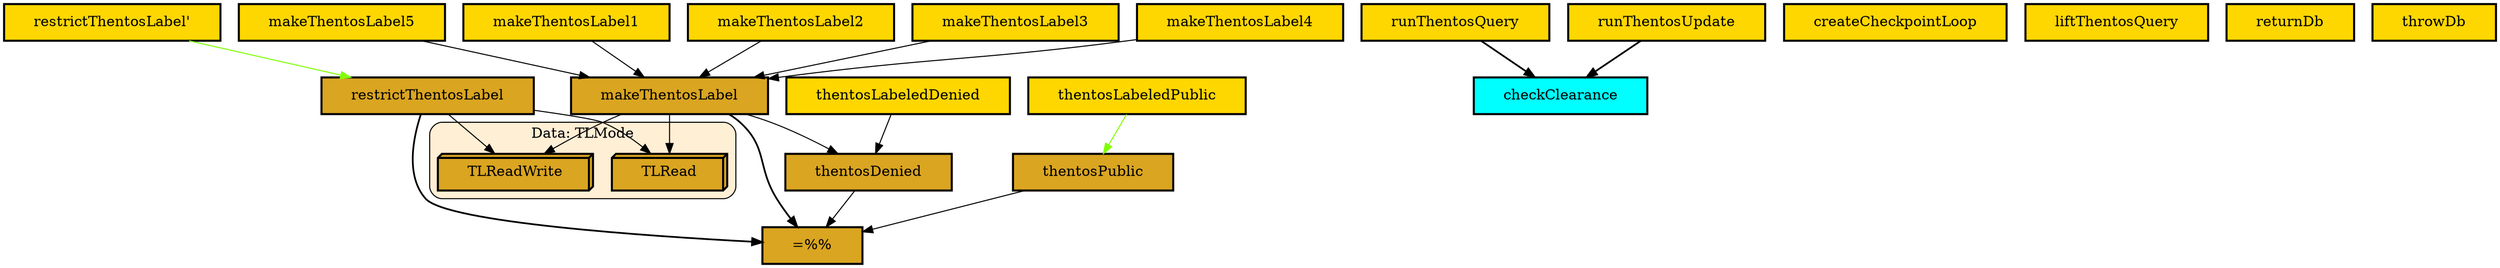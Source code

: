 digraph "Diagram of: Thentos.DB.Core" {
    node [margin="0.4,0.1"
         ,style=filled];
    subgraph cluster_Data_TLMode {
        graph [label="Data: TLMode"
              ,style="filled,rounded"
              ,fillcolor=papayawhip];
        2 [label=TLRead
          ,shape=box3d
          ,fillcolor=goldenrod
          ,style="filled,bold"];
        3 [label=TLReadWrite
          ,shape=box3d
          ,fillcolor=goldenrod
          ,style="filled,bold"];
    }
    1 [label="=%%"
      ,shape=box
      ,fillcolor=goldenrod
      ,style="filled,bold"];
    4 [label=checkClearance
      ,shape=box
      ,fillcolor=cyan
      ,style="filled,bold"];
    5 [label=createCheckpointLoop
      ,shape=box
      ,fillcolor=gold
      ,style="filled,bold"];
    6 [label=liftThentosQuery
      ,shape=box
      ,fillcolor=gold
      ,style="filled,bold"];
    7 [label=makeThentosLabel
      ,shape=box
      ,fillcolor=goldenrod
      ,style="filled,bold"];
    8 [label=makeThentosLabel1
      ,shape=box
      ,fillcolor=gold
      ,style="filled,bold"];
    9 [label=makeThentosLabel2
      ,shape=box
      ,fillcolor=gold
      ,style="filled,bold"];
    10 [label=makeThentosLabel3
       ,shape=box
       ,fillcolor=gold
       ,style="filled,bold"];
    11 [label=makeThentosLabel4
       ,shape=box
       ,fillcolor=gold
       ,style="filled,bold"];
    12 [label=makeThentosLabel5
       ,shape=box
       ,fillcolor=gold
       ,style="filled,bold"];
    13 [label=restrictThentosLabel
       ,shape=box
       ,fillcolor=goldenrod
       ,style="filled,bold"];
    14 [label="restrictThentosLabel'"
       ,shape=box
       ,fillcolor=gold
       ,style="filled,bold"];
    15 [label=returnDb
       ,shape=box
       ,fillcolor=gold
       ,style="filled,bold"];
    16 [label=runThentosQuery
       ,shape=box
       ,fillcolor=gold
       ,style="filled,bold"];
    17 [label=runThentosUpdate
       ,shape=box
       ,fillcolor=gold
       ,style="filled,bold"];
    18 [label=thentosDenied
       ,shape=box
       ,fillcolor=goldenrod
       ,style="filled,bold"];
    19 [label=thentosLabeledDenied
       ,shape=box
       ,fillcolor=gold
       ,style="filled,bold"];
    20 [label=thentosLabeledPublic
       ,shape=box
       ,fillcolor=gold
       ,style="filled,bold"];
    21 [label=thentosPublic
       ,shape=box
       ,fillcolor=goldenrod
       ,style="filled,bold"];
    22 [label=throwDb
       ,shape=box
       ,fillcolor=gold
       ,style="filled,bold"];
    7 -> 1 [penwidth=1.6931471805599454
           ,color=black];
    7 -> 2 [penwidth=1,color=black];
    7 -> 3 [penwidth=1,color=black];
    7 -> 18 [penwidth=1
            ,color=black];
    8 -> 7 [penwidth=1,color=black];
    9 -> 7 [penwidth=1,color=black];
    10 -> 7 [penwidth=1
            ,color=black];
    11 -> 7 [penwidth=1
            ,color=black];
    12 -> 7 [penwidth=1
            ,color=black];
    13 -> 1 [penwidth=1.6931471805599454
            ,color=black];
    13 -> 2 [penwidth=1
            ,color=black];
    13 -> 3 [penwidth=1
            ,color=black];
    14 -> 13 [penwidth=1
             ,color=chartreuse];
    16 -> 4 [penwidth=1.6931471805599454
            ,color=black];
    17 -> 4 [penwidth=1.6931471805599454
            ,color=black];
    18 -> 1 [penwidth=1
            ,color=black];
    19 -> 18 [penwidth=1
             ,color=black];
    20 -> 21 [penwidth=1
             ,color=chartreuse];
    21 -> 1 [penwidth=1
            ,color=black];
}
